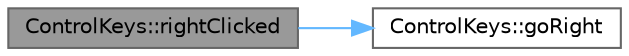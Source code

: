 digraph "ControlKeys::rightClicked"
{
 // LATEX_PDF_SIZE
  bgcolor="transparent";
  edge [fontname=Helvetica,fontsize=10,labelfontname=Helvetica,labelfontsize=10];
  node [fontname=Helvetica,fontsize=10,shape=box,height=0.2,width=0.4];
  rankdir="LR";
  Node1 [id="Node000001",label="ControlKeys::rightClicked",height=0.2,width=0.4,color="gray40", fillcolor="grey60", style="filled", fontcolor="black",tooltip="Slot for handling right button press."];
  Node1 -> Node2 [id="edge1_Node000001_Node000002",color="steelblue1",style="solid",tooltip=" "];
  Node2 [id="Node000002",label="ControlKeys::goRight",height=0.2,width=0.4,color="grey40", fillcolor="white", style="filled",URL="$class_control_keys.html#a40c02de182bf4340c0176e55ff9dca79",tooltip="Signal emitted when the right button is pressed."];
}
